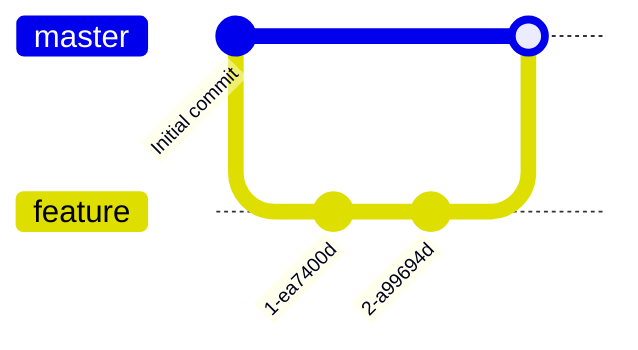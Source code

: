 %%{init: {'gitGraph': {'mainBranchName': 'master'}} }%%
gitGraph
    commit id: "Initial commit"
    branch feature
    commit
    commit
    checkout master
    merge feature